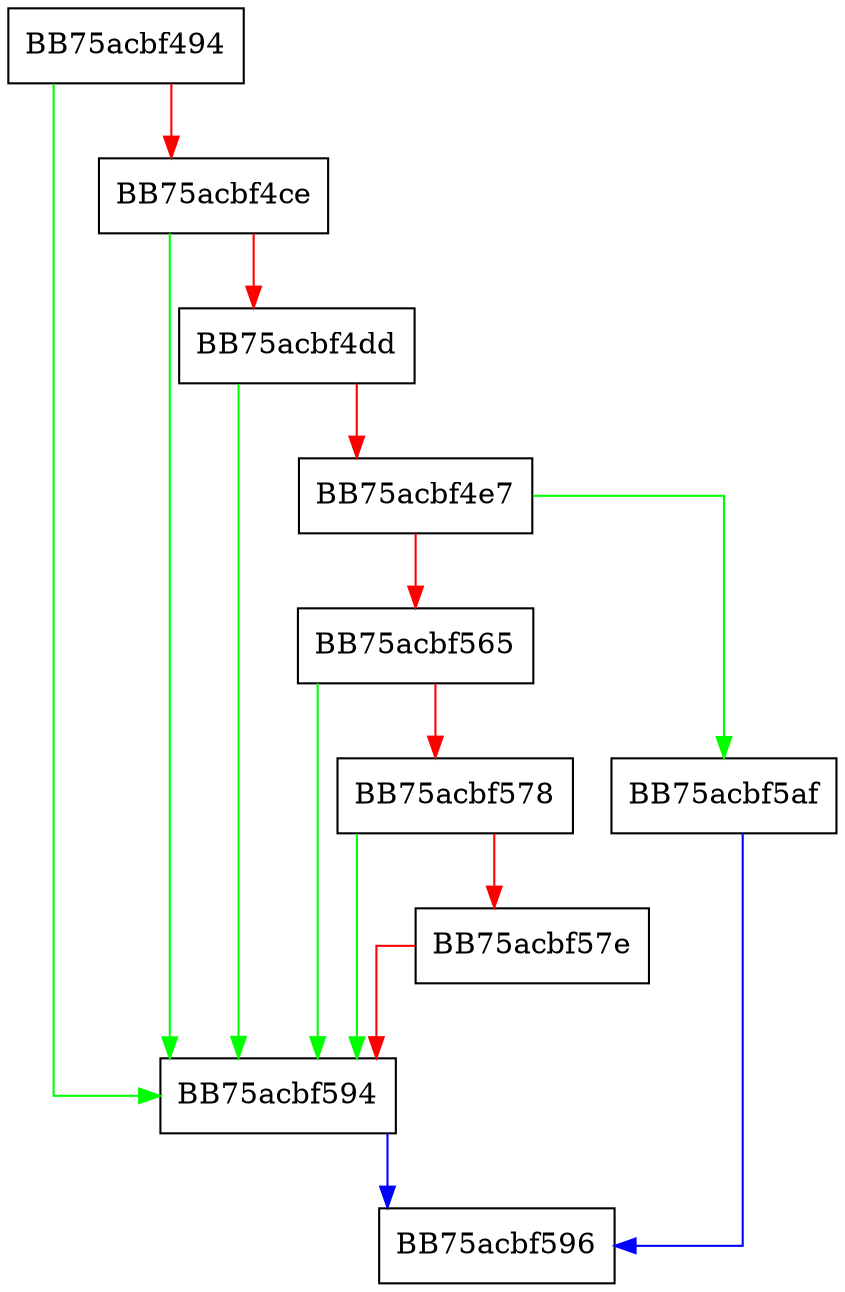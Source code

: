 digraph ProcessFriendly {
  node [shape="box"];
  graph [splines=ortho];
  BB75acbf494 -> BB75acbf594 [color="green"];
  BB75acbf494 -> BB75acbf4ce [color="red"];
  BB75acbf4ce -> BB75acbf594 [color="green"];
  BB75acbf4ce -> BB75acbf4dd [color="red"];
  BB75acbf4dd -> BB75acbf594 [color="green"];
  BB75acbf4dd -> BB75acbf4e7 [color="red"];
  BB75acbf4e7 -> BB75acbf5af [color="green"];
  BB75acbf4e7 -> BB75acbf565 [color="red"];
  BB75acbf565 -> BB75acbf594 [color="green"];
  BB75acbf565 -> BB75acbf578 [color="red"];
  BB75acbf578 -> BB75acbf594 [color="green"];
  BB75acbf578 -> BB75acbf57e [color="red"];
  BB75acbf57e -> BB75acbf594 [color="red"];
  BB75acbf594 -> BB75acbf596 [color="blue"];
  BB75acbf5af -> BB75acbf596 [color="blue"];
}